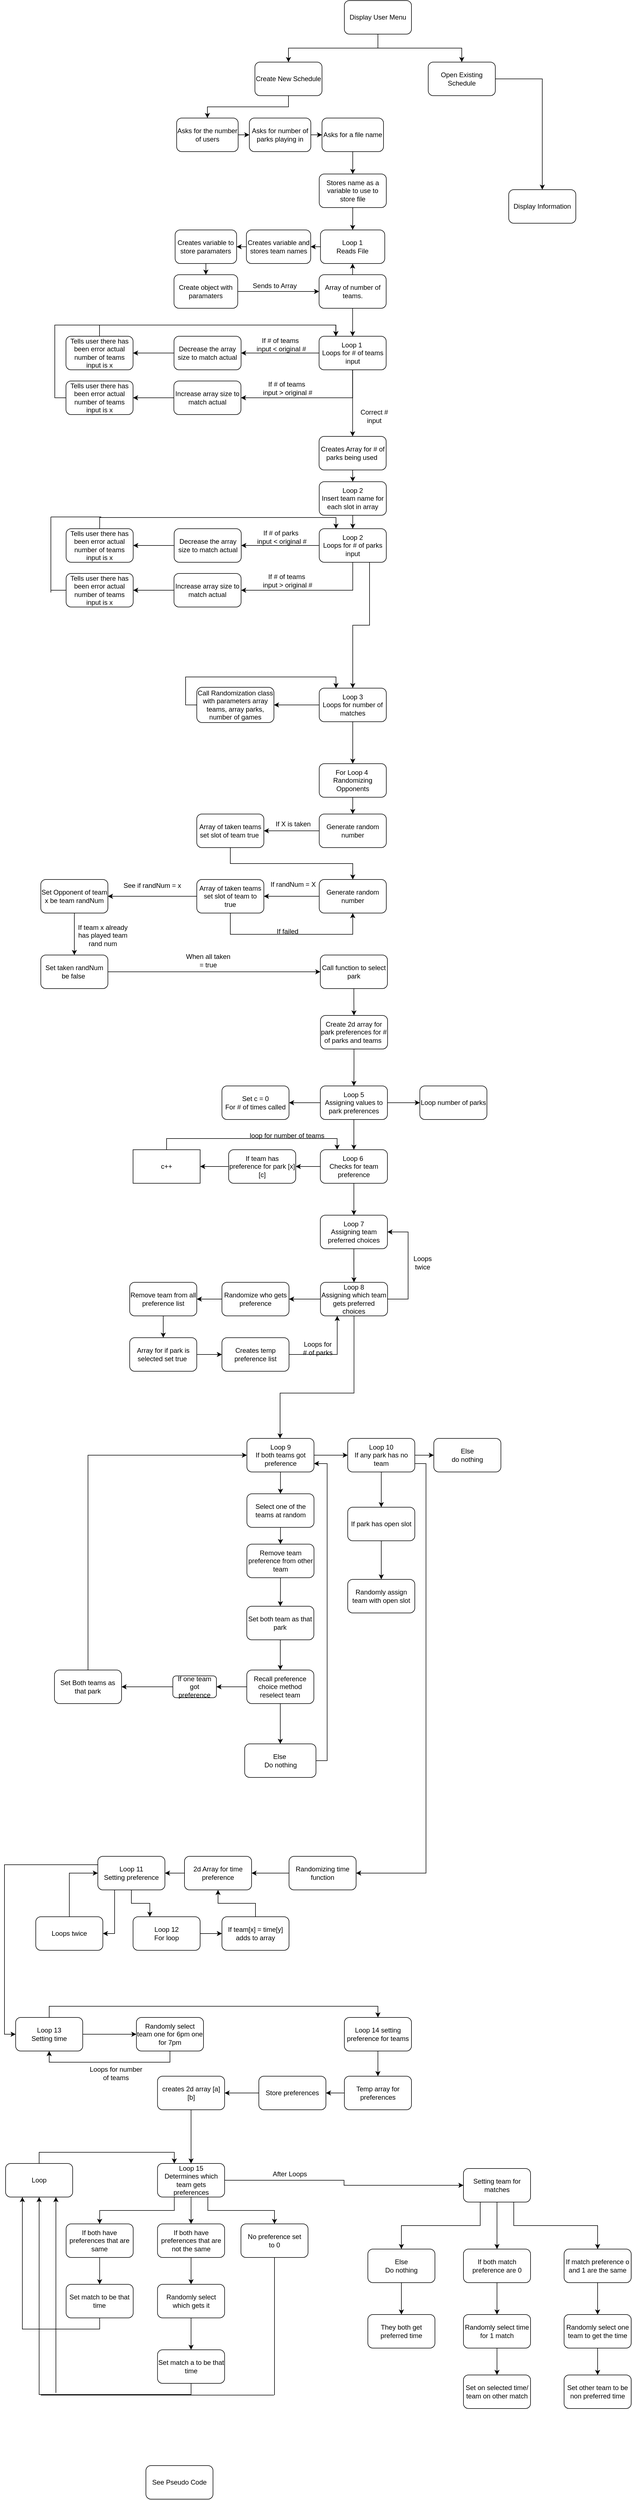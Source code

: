 <mxfile version="12.5.5" type="github">
  <diagram id="tFgHYZZSZRXZMGEs1DrS" name="Page-1">
    <mxGraphModel dx="4958" dy="3858" grid="1" gridSize="9" guides="1" tooltips="1" connect="1" arrows="1" fold="1" page="0" pageScale="1" pageWidth="850" pageHeight="1100" math="0" shadow="0">
      <root>
        <mxCell id="0"/>
        <mxCell id="1" parent="0"/>
        <mxCell id="ln4YnRmYRfvOp8-9dpnj-1" style="edgeStyle=orthogonalEdgeStyle;rounded=0;orthogonalLoop=1;jettySize=auto;html=1;exitX=0.5;exitY=1;exitDx=0;exitDy=0;entryX=0.5;entryY=0;entryDx=0;entryDy=0;" parent="1" source="ln4YnRmYRfvOp8-9dpnj-3" target="ln4YnRmYRfvOp8-9dpnj-5" edge="1">
          <mxGeometry relative="1" as="geometry"/>
        </mxCell>
        <mxCell id="ln4YnRmYRfvOp8-9dpnj-2" style="edgeStyle=orthogonalEdgeStyle;rounded=0;orthogonalLoop=1;jettySize=auto;html=1;exitX=0.5;exitY=1;exitDx=0;exitDy=0;entryX=0.5;entryY=0;entryDx=0;entryDy=0;" parent="1" source="ln4YnRmYRfvOp8-9dpnj-3" target="ln4YnRmYRfvOp8-9dpnj-6" edge="1">
          <mxGeometry relative="1" as="geometry"/>
        </mxCell>
        <mxCell id="ln4YnRmYRfvOp8-9dpnj-3" value="Display User Menu" style="rounded=1;whiteSpace=wrap;html=1;" parent="1" vertex="1">
          <mxGeometry x="345" y="40" width="120" height="60" as="geometry"/>
        </mxCell>
        <mxCell id="ln4YnRmYRfvOp8-9dpnj-4" style="edgeStyle=orthogonalEdgeStyle;rounded=0;orthogonalLoop=1;jettySize=auto;html=1;exitX=0.5;exitY=1;exitDx=0;exitDy=0;entryX=0.5;entryY=0;entryDx=0;entryDy=0;" parent="1" source="ln4YnRmYRfvOp8-9dpnj-5" target="ln4YnRmYRfvOp8-9dpnj-8" edge="1">
          <mxGeometry relative="1" as="geometry"/>
        </mxCell>
        <mxCell id="ln4YnRmYRfvOp8-9dpnj-5" value="Create New Schedule" style="rounded=1;whiteSpace=wrap;html=1;" parent="1" vertex="1">
          <mxGeometry x="185" y="150" width="120" height="60" as="geometry"/>
        </mxCell>
        <mxCell id="_xfbIV2_GkmlUteq1tt2-15" style="edgeStyle=orthogonalEdgeStyle;rounded=0;orthogonalLoop=1;jettySize=auto;html=1;entryX=0.5;entryY=0;entryDx=0;entryDy=0;" edge="1" parent="1" source="ln4YnRmYRfvOp8-9dpnj-6" target="_xfbIV2_GkmlUteq1tt2-14">
          <mxGeometry relative="1" as="geometry"/>
        </mxCell>
        <mxCell id="ln4YnRmYRfvOp8-9dpnj-6" value="Open Existing Schedule" style="rounded=1;whiteSpace=wrap;html=1;" parent="1" vertex="1">
          <mxGeometry x="495" y="150" width="120" height="60" as="geometry"/>
        </mxCell>
        <mxCell id="ln4YnRmYRfvOp8-9dpnj-7" style="edgeStyle=orthogonalEdgeStyle;rounded=0;orthogonalLoop=1;jettySize=auto;html=1;exitX=1;exitY=0.5;exitDx=0;exitDy=0;entryX=0;entryY=0.5;entryDx=0;entryDy=0;" parent="1" source="ln4YnRmYRfvOp8-9dpnj-8" target="ln4YnRmYRfvOp8-9dpnj-10" edge="1">
          <mxGeometry relative="1" as="geometry"/>
        </mxCell>
        <mxCell id="ln4YnRmYRfvOp8-9dpnj-8" value="Asks for the number of users" style="rounded=1;whiteSpace=wrap;html=1;" parent="1" vertex="1">
          <mxGeometry x="45" y="250" width="110" height="60" as="geometry"/>
        </mxCell>
        <mxCell id="ln4YnRmYRfvOp8-9dpnj-9" style="edgeStyle=orthogonalEdgeStyle;rounded=0;orthogonalLoop=1;jettySize=auto;html=1;" parent="1" source="ln4YnRmYRfvOp8-9dpnj-10" target="ln4YnRmYRfvOp8-9dpnj-12" edge="1">
          <mxGeometry relative="1" as="geometry"/>
        </mxCell>
        <mxCell id="ln4YnRmYRfvOp8-9dpnj-10" value="Asks for number of parks playing in" style="rounded=1;whiteSpace=wrap;html=1;" parent="1" vertex="1">
          <mxGeometry x="175" y="250" width="110" height="60" as="geometry"/>
        </mxCell>
        <mxCell id="ln4YnRmYRfvOp8-9dpnj-11" style="edgeStyle=orthogonalEdgeStyle;rounded=0;orthogonalLoop=1;jettySize=auto;html=1;entryX=0.5;entryY=0;entryDx=0;entryDy=0;" parent="1" source="ln4YnRmYRfvOp8-9dpnj-12" target="ln4YnRmYRfvOp8-9dpnj-24" edge="1">
          <mxGeometry relative="1" as="geometry"/>
        </mxCell>
        <mxCell id="ln4YnRmYRfvOp8-9dpnj-12" value="Asks for a file name&lt;br&gt;" style="rounded=1;whiteSpace=wrap;html=1;" parent="1" vertex="1">
          <mxGeometry x="305" y="250" width="110" height="60" as="geometry"/>
        </mxCell>
        <mxCell id="ln4YnRmYRfvOp8-9dpnj-13" style="edgeStyle=orthogonalEdgeStyle;rounded=0;orthogonalLoop=1;jettySize=auto;html=1;entryX=1;entryY=0.5;entryDx=0;entryDy=0;" parent="1" source="ln4YnRmYRfvOp8-9dpnj-14" target="ln4YnRmYRfvOp8-9dpnj-16" edge="1">
          <mxGeometry relative="1" as="geometry"/>
        </mxCell>
        <mxCell id="ln4YnRmYRfvOp8-9dpnj-14" value="Loop 1&lt;br&gt;Reads File" style="rounded=1;whiteSpace=wrap;html=1;" parent="1" vertex="1">
          <mxGeometry x="302.25" y="450" width="115" height="60" as="geometry"/>
        </mxCell>
        <mxCell id="ln4YnRmYRfvOp8-9dpnj-15" style="edgeStyle=orthogonalEdgeStyle;rounded=0;orthogonalLoop=1;jettySize=auto;html=1;" parent="1" source="ln4YnRmYRfvOp8-9dpnj-16" target="ln4YnRmYRfvOp8-9dpnj-18" edge="1">
          <mxGeometry relative="1" as="geometry"/>
        </mxCell>
        <mxCell id="ln4YnRmYRfvOp8-9dpnj-16" value="Creates variable and stores team names" style="rounded=1;whiteSpace=wrap;html=1;" parent="1" vertex="1">
          <mxGeometry x="169.75" y="450" width="115" height="60" as="geometry"/>
        </mxCell>
        <mxCell id="ln4YnRmYRfvOp8-9dpnj-17" style="edgeStyle=orthogonalEdgeStyle;rounded=0;orthogonalLoop=1;jettySize=auto;html=1;entryX=0.5;entryY=0;entryDx=0;entryDy=0;" parent="1" source="ln4YnRmYRfvOp8-9dpnj-18" target="ln4YnRmYRfvOp8-9dpnj-20" edge="1">
          <mxGeometry relative="1" as="geometry"/>
        </mxCell>
        <mxCell id="ln4YnRmYRfvOp8-9dpnj-18" value="Creates variable to store paramaters" style="rounded=1;whiteSpace=wrap;html=1;" parent="1" vertex="1">
          <mxGeometry x="42.25" y="450" width="110" height="60" as="geometry"/>
        </mxCell>
        <mxCell id="ln4YnRmYRfvOp8-9dpnj-19" style="edgeStyle=orthogonalEdgeStyle;rounded=0;orthogonalLoop=1;jettySize=auto;html=1;exitX=1;exitY=0.5;exitDx=0;exitDy=0;entryX=0;entryY=0.5;entryDx=0;entryDy=0;" parent="1" source="ln4YnRmYRfvOp8-9dpnj-20" target="ln4YnRmYRfvOp8-9dpnj-21" edge="1">
          <mxGeometry relative="1" as="geometry"/>
        </mxCell>
        <mxCell id="ln4YnRmYRfvOp8-9dpnj-20" value="Create object with paramaters" style="rounded=1;whiteSpace=wrap;html=1;" parent="1" vertex="1">
          <mxGeometry x="40.25" y="530" width="114" height="60" as="geometry"/>
        </mxCell>
        <mxCell id="ln4YnRmYRfvOp8-9dpnj-26" style="edgeStyle=orthogonalEdgeStyle;rounded=0;orthogonalLoop=1;jettySize=auto;html=1;exitX=0.5;exitY=0;exitDx=0;exitDy=0;entryX=0.5;entryY=1;entryDx=0;entryDy=0;" parent="1" source="ln4YnRmYRfvOp8-9dpnj-21" target="ln4YnRmYRfvOp8-9dpnj-14" edge="1">
          <mxGeometry relative="1" as="geometry"/>
        </mxCell>
        <mxCell id="ln4YnRmYRfvOp8-9dpnj-27" style="edgeStyle=orthogonalEdgeStyle;rounded=0;orthogonalLoop=1;jettySize=auto;html=1;exitX=0.5;exitY=1;exitDx=0;exitDy=0;entryX=0.5;entryY=0;entryDx=0;entryDy=0;" parent="1" source="ln4YnRmYRfvOp8-9dpnj-21" target="ln4YnRmYRfvOp8-9dpnj-23" edge="1">
          <mxGeometry relative="1" as="geometry"/>
        </mxCell>
        <mxCell id="ln4YnRmYRfvOp8-9dpnj-21" value="Array of number of teams." style="rounded=1;whiteSpace=wrap;html=1;" parent="1" vertex="1">
          <mxGeometry x="299.75" y="530" width="120" height="60" as="geometry"/>
        </mxCell>
        <mxCell id="ln4YnRmYRfvOp8-9dpnj-22" value="Sends to Array&lt;br&gt;" style="text;html=1;align=center;verticalAlign=middle;resizable=0;points=[];;autosize=1;" parent="1" vertex="1">
          <mxGeometry x="175.25" y="540" width="90" height="20" as="geometry"/>
        </mxCell>
        <mxCell id="ln4YnRmYRfvOp8-9dpnj-29" style="edgeStyle=orthogonalEdgeStyle;rounded=0;orthogonalLoop=1;jettySize=auto;html=1;exitX=0;exitY=0.5;exitDx=0;exitDy=0;" parent="1" source="ln4YnRmYRfvOp8-9dpnj-23" target="ln4YnRmYRfvOp8-9dpnj-28" edge="1">
          <mxGeometry relative="1" as="geometry"/>
        </mxCell>
        <mxCell id="ln4YnRmYRfvOp8-9dpnj-41" style="edgeStyle=orthogonalEdgeStyle;rounded=0;orthogonalLoop=1;jettySize=auto;html=1;exitX=0.5;exitY=1;exitDx=0;exitDy=0;entryX=1;entryY=0.5;entryDx=0;entryDy=0;" parent="1" source="ln4YnRmYRfvOp8-9dpnj-23" target="ln4YnRmYRfvOp8-9dpnj-40" edge="1">
          <mxGeometry relative="1" as="geometry"/>
        </mxCell>
        <mxCell id="ln4YnRmYRfvOp8-9dpnj-74" style="edgeStyle=orthogonalEdgeStyle;rounded=0;orthogonalLoop=1;jettySize=auto;html=1;exitX=0.5;exitY=1;exitDx=0;exitDy=0;entryX=0.5;entryY=0;entryDx=0;entryDy=0;" parent="1" source="ln4YnRmYRfvOp8-9dpnj-23" target="ln4YnRmYRfvOp8-9dpnj-73" edge="1">
          <mxGeometry relative="1" as="geometry"/>
        </mxCell>
        <mxCell id="ln4YnRmYRfvOp8-9dpnj-23" value="Loop 1&amp;nbsp;&lt;br&gt;Loops for # of teams input" style="rounded=1;whiteSpace=wrap;html=1;" parent="1" vertex="1">
          <mxGeometry x="299.75" y="640" width="120" height="60" as="geometry"/>
        </mxCell>
        <mxCell id="ln4YnRmYRfvOp8-9dpnj-25" style="edgeStyle=orthogonalEdgeStyle;rounded=0;orthogonalLoop=1;jettySize=auto;html=1;exitX=0.5;exitY=1;exitDx=0;exitDy=0;entryX=0.5;entryY=0;entryDx=0;entryDy=0;" parent="1" source="ln4YnRmYRfvOp8-9dpnj-24" target="ln4YnRmYRfvOp8-9dpnj-14" edge="1">
          <mxGeometry relative="1" as="geometry"/>
        </mxCell>
        <mxCell id="ln4YnRmYRfvOp8-9dpnj-24" value="Stores name as a variable to use to store file" style="rounded=1;whiteSpace=wrap;html=1;" parent="1" vertex="1">
          <mxGeometry x="300" y="350" width="120" height="60" as="geometry"/>
        </mxCell>
        <mxCell id="ln4YnRmYRfvOp8-9dpnj-48" style="edgeStyle=orthogonalEdgeStyle;rounded=0;orthogonalLoop=1;jettySize=auto;html=1;exitX=0;exitY=0.5;exitDx=0;exitDy=0;entryX=1;entryY=0.5;entryDx=0;entryDy=0;" parent="1" source="ln4YnRmYRfvOp8-9dpnj-28" target="ln4YnRmYRfvOp8-9dpnj-43" edge="1">
          <mxGeometry relative="1" as="geometry"/>
        </mxCell>
        <mxCell id="ln4YnRmYRfvOp8-9dpnj-28" value="Decrease the array size to match actual" style="rounded=1;whiteSpace=wrap;html=1;" parent="1" vertex="1">
          <mxGeometry x="40.25" y="640" width="120" height="60" as="geometry"/>
        </mxCell>
        <mxCell id="ln4YnRmYRfvOp8-9dpnj-30" value="If # of teams&lt;br&gt;&amp;nbsp;input &amp;lt; original #" style="text;html=1;align=center;verticalAlign=middle;resizable=0;points=[];autosize=1;" parent="1" vertex="1">
          <mxGeometry x="175.25" y="640" width="110" height="30" as="geometry"/>
        </mxCell>
        <mxCell id="ln4YnRmYRfvOp8-9dpnj-47" style="edgeStyle=orthogonalEdgeStyle;rounded=0;orthogonalLoop=1;jettySize=auto;html=1;exitX=0;exitY=0.5;exitDx=0;exitDy=0;entryX=1;entryY=0.5;entryDx=0;entryDy=0;" parent="1" source="ln4YnRmYRfvOp8-9dpnj-40" target="ln4YnRmYRfvOp8-9dpnj-46" edge="1">
          <mxGeometry relative="1" as="geometry"/>
        </mxCell>
        <mxCell id="ln4YnRmYRfvOp8-9dpnj-40" value="Increase array size to match actual" style="rounded=1;whiteSpace=wrap;html=1;" parent="1" vertex="1">
          <mxGeometry x="40" y="720" width="120" height="60" as="geometry"/>
        </mxCell>
        <mxCell id="ln4YnRmYRfvOp8-9dpnj-42" value="If # of teams&amp;nbsp;&lt;br&gt;input &amp;gt; original #" style="text;html=1;align=center;verticalAlign=middle;resizable=0;points=[];autosize=1;" parent="1" vertex="1">
          <mxGeometry x="193" y="718" width="100" height="30" as="geometry"/>
        </mxCell>
        <mxCell id="ln4YnRmYRfvOp8-9dpnj-55" style="edgeStyle=orthogonalEdgeStyle;rounded=0;orthogonalLoop=1;jettySize=auto;html=1;exitX=0.5;exitY=0;exitDx=0;exitDy=0;entryX=0.25;entryY=0;entryDx=0;entryDy=0;" parent="1" source="ln4YnRmYRfvOp8-9dpnj-43" target="ln4YnRmYRfvOp8-9dpnj-23" edge="1">
          <mxGeometry relative="1" as="geometry"/>
        </mxCell>
        <mxCell id="ln4YnRmYRfvOp8-9dpnj-43" value="Tells user there has been error actual number of teams input is x" style="rounded=1;whiteSpace=wrap;html=1;" parent="1" vertex="1">
          <mxGeometry x="-153" y="640" width="120" height="60" as="geometry"/>
        </mxCell>
        <mxCell id="ln4YnRmYRfvOp8-9dpnj-54" style="edgeStyle=orthogonalEdgeStyle;rounded=0;orthogonalLoop=1;jettySize=auto;html=1;exitX=0;exitY=0.5;exitDx=0;exitDy=0;entryX=0.25;entryY=0;entryDx=0;entryDy=0;" parent="1" source="ln4YnRmYRfvOp8-9dpnj-46" target="ln4YnRmYRfvOp8-9dpnj-23" edge="1">
          <mxGeometry relative="1" as="geometry"/>
        </mxCell>
        <mxCell id="ln4YnRmYRfvOp8-9dpnj-46" value="Tells user there has been error actual number of teams input is x" style="rounded=1;whiteSpace=wrap;html=1;" parent="1" vertex="1">
          <mxGeometry x="-153" y="720" width="120" height="60" as="geometry"/>
        </mxCell>
        <mxCell id="ln4YnRmYRfvOp8-9dpnj-60" value="Correct #&lt;br&gt;input" style="text;html=1;align=center;verticalAlign=middle;resizable=0;points=[];autosize=1;" parent="1" vertex="1">
          <mxGeometry x="366" y="765" width="63" height="36" as="geometry"/>
        </mxCell>
        <mxCell id="ln4YnRmYRfvOp8-9dpnj-61" style="edgeStyle=orthogonalEdgeStyle;rounded=0;orthogonalLoop=1;jettySize=auto;html=1;exitX=0;exitY=0.5;exitDx=0;exitDy=0;" parent="1" source="ln4YnRmYRfvOp8-9dpnj-63" target="ln4YnRmYRfvOp8-9dpnj-65" edge="1">
          <mxGeometry relative="1" as="geometry"/>
        </mxCell>
        <mxCell id="ln4YnRmYRfvOp8-9dpnj-62" style="edgeStyle=orthogonalEdgeStyle;rounded=0;orthogonalLoop=1;jettySize=auto;html=1;exitX=0.5;exitY=1;exitDx=0;exitDy=0;entryX=1;entryY=0.5;entryDx=0;entryDy=0;" parent="1" source="ln4YnRmYRfvOp8-9dpnj-63" target="ln4YnRmYRfvOp8-9dpnj-68" edge="1">
          <mxGeometry relative="1" as="geometry"/>
        </mxCell>
        <mxCell id="fP2JDEJb-xHG-UvWObpS-92" style="edgeStyle=orthogonalEdgeStyle;rounded=0;orthogonalLoop=1;jettySize=auto;html=1;exitX=0.75;exitY=1;exitDx=0;exitDy=0;entryX=0.5;entryY=0;entryDx=0;entryDy=0;" parent="1" source="ln4YnRmYRfvOp8-9dpnj-63" target="ln4YnRmYRfvOp8-9dpnj-80" edge="1">
          <mxGeometry relative="1" as="geometry"/>
        </mxCell>
        <mxCell id="ln4YnRmYRfvOp8-9dpnj-63" value="Loop 2&lt;br&gt;Loops for # of parks input" style="rounded=1;whiteSpace=wrap;html=1;" parent="1" vertex="1">
          <mxGeometry x="300" y="984" width="120" height="60" as="geometry"/>
        </mxCell>
        <mxCell id="ln4YnRmYRfvOp8-9dpnj-64" style="edgeStyle=orthogonalEdgeStyle;rounded=0;orthogonalLoop=1;jettySize=auto;html=1;exitX=0;exitY=0.5;exitDx=0;exitDy=0;entryX=1;entryY=0.5;entryDx=0;entryDy=0;" parent="1" source="ln4YnRmYRfvOp8-9dpnj-65" target="ln4YnRmYRfvOp8-9dpnj-70" edge="1">
          <mxGeometry relative="1" as="geometry"/>
        </mxCell>
        <mxCell id="ln4YnRmYRfvOp8-9dpnj-65" value="Decrease the array size to match actual" style="rounded=1;whiteSpace=wrap;html=1;" parent="1" vertex="1">
          <mxGeometry x="40.5" y="984" width="120" height="60" as="geometry"/>
        </mxCell>
        <mxCell id="ln4YnRmYRfvOp8-9dpnj-66" value="If # of parks&lt;br&gt;&amp;nbsp;input &amp;lt; original #" style="text;html=1;align=center;verticalAlign=middle;resizable=0;points=[];autosize=1;" parent="1" vertex="1">
          <mxGeometry x="176.5" y="981" width="108" height="36" as="geometry"/>
        </mxCell>
        <mxCell id="ln4YnRmYRfvOp8-9dpnj-67" style="edgeStyle=orthogonalEdgeStyle;rounded=0;orthogonalLoop=1;jettySize=auto;html=1;exitX=0;exitY=0.5;exitDx=0;exitDy=0;entryX=1;entryY=0.5;entryDx=0;entryDy=0;" parent="1" source="ln4YnRmYRfvOp8-9dpnj-68" target="ln4YnRmYRfvOp8-9dpnj-71" edge="1">
          <mxGeometry relative="1" as="geometry"/>
        </mxCell>
        <mxCell id="ln4YnRmYRfvOp8-9dpnj-68" value="Increase array size to match actual" style="rounded=1;whiteSpace=wrap;html=1;" parent="1" vertex="1">
          <mxGeometry x="40.25" y="1064" width="120" height="60" as="geometry"/>
        </mxCell>
        <mxCell id="ln4YnRmYRfvOp8-9dpnj-69" value="If # of teams&amp;nbsp;&lt;br&gt;input &amp;gt; original #" style="text;html=1;align=center;verticalAlign=middle;resizable=0;points=[];autosize=1;" parent="1" vertex="1">
          <mxGeometry x="193.25" y="1062" width="100" height="30" as="geometry"/>
        </mxCell>
        <mxCell id="_xfbIV2_GkmlUteq1tt2-9" style="edgeStyle=orthogonalEdgeStyle;rounded=0;orthogonalLoop=1;jettySize=auto;html=1;exitX=0.5;exitY=0;exitDx=0;exitDy=0;entryX=0.25;entryY=0;entryDx=0;entryDy=0;" edge="1" parent="1" source="ln4YnRmYRfvOp8-9dpnj-70" target="ln4YnRmYRfvOp8-9dpnj-63">
          <mxGeometry relative="1" as="geometry"/>
        </mxCell>
        <mxCell id="ln4YnRmYRfvOp8-9dpnj-70" value="Tells user there has been error actual number of teams input is x" style="rounded=1;whiteSpace=wrap;html=1;" parent="1" vertex="1">
          <mxGeometry x="-152.75" y="984" width="120" height="60" as="geometry"/>
        </mxCell>
        <mxCell id="ln4YnRmYRfvOp8-9dpnj-71" value="Tells user there has been error actual number of teams input is x" style="rounded=1;whiteSpace=wrap;html=1;" parent="1" vertex="1">
          <mxGeometry x="-152.75" y="1064" width="120" height="60" as="geometry"/>
        </mxCell>
        <mxCell id="ln4YnRmYRfvOp8-9dpnj-76" style="edgeStyle=orthogonalEdgeStyle;rounded=0;orthogonalLoop=1;jettySize=auto;html=1;exitX=0.5;exitY=1;exitDx=0;exitDy=0;entryX=0.5;entryY=0;entryDx=0;entryDy=0;" parent="1" source="ln4YnRmYRfvOp8-9dpnj-73" target="ln4YnRmYRfvOp8-9dpnj-75" edge="1">
          <mxGeometry relative="1" as="geometry"/>
        </mxCell>
        <mxCell id="ln4YnRmYRfvOp8-9dpnj-73" value="Creates Array for # of parks being used&amp;nbsp;" style="rounded=1;whiteSpace=wrap;html=1;" parent="1" vertex="1">
          <mxGeometry x="299.75" y="819" width="120" height="60" as="geometry"/>
        </mxCell>
        <mxCell id="ln4YnRmYRfvOp8-9dpnj-77" style="edgeStyle=orthogonalEdgeStyle;rounded=0;orthogonalLoop=1;jettySize=auto;html=1;exitX=0.5;exitY=1;exitDx=0;exitDy=0;entryX=0.5;entryY=0;entryDx=0;entryDy=0;" parent="1" source="ln4YnRmYRfvOp8-9dpnj-75" target="ln4YnRmYRfvOp8-9dpnj-63" edge="1">
          <mxGeometry relative="1" as="geometry"/>
        </mxCell>
        <mxCell id="ln4YnRmYRfvOp8-9dpnj-75" value="Loop 2&lt;br&gt;Insert team name for each slot in array" style="rounded=1;whiteSpace=wrap;html=1;" parent="1" vertex="1">
          <mxGeometry x="300" y="900" width="120" height="60" as="geometry"/>
        </mxCell>
        <mxCell id="ln4YnRmYRfvOp8-9dpnj-82" style="edgeStyle=orthogonalEdgeStyle;rounded=0;orthogonalLoop=1;jettySize=auto;html=1;" parent="1" source="ln4YnRmYRfvOp8-9dpnj-80" target="ln4YnRmYRfvOp8-9dpnj-81" edge="1">
          <mxGeometry relative="1" as="geometry"/>
        </mxCell>
        <mxCell id="fP2JDEJb-xHG-UvWObpS-3" style="edgeStyle=orthogonalEdgeStyle;rounded=0;orthogonalLoop=1;jettySize=auto;html=1;exitX=0.5;exitY=1;exitDx=0;exitDy=0;" parent="1" source="ln4YnRmYRfvOp8-9dpnj-80" target="ln4YnRmYRfvOp8-9dpnj-84" edge="1">
          <mxGeometry relative="1" as="geometry"/>
        </mxCell>
        <mxCell id="ln4YnRmYRfvOp8-9dpnj-80" value="Loop 3&lt;br&gt;Loops for number of matches" style="rounded=1;whiteSpace=wrap;html=1;" parent="1" vertex="1">
          <mxGeometry x="300" y="1269" width="120" height="60" as="geometry"/>
        </mxCell>
        <mxCell id="fP2JDEJb-xHG-UvWObpS-2" style="edgeStyle=orthogonalEdgeStyle;rounded=0;orthogonalLoop=1;jettySize=auto;html=1;exitX=0;exitY=0.5;exitDx=0;exitDy=0;entryX=0.25;entryY=0;entryDx=0;entryDy=0;" parent="1" source="ln4YnRmYRfvOp8-9dpnj-81" target="ln4YnRmYRfvOp8-9dpnj-80" edge="1">
          <mxGeometry relative="1" as="geometry"/>
        </mxCell>
        <mxCell id="ln4YnRmYRfvOp8-9dpnj-81" value="Call Randomization class with parameters array teams, array parks, number of games" style="rounded=1;whiteSpace=wrap;html=1;" parent="1" vertex="1">
          <mxGeometry x="81" y="1267.5" width="138" height="63" as="geometry"/>
        </mxCell>
        <mxCell id="fP2JDEJb-xHG-UvWObpS-5" style="edgeStyle=orthogonalEdgeStyle;rounded=0;orthogonalLoop=1;jettySize=auto;html=1;exitX=0.5;exitY=1;exitDx=0;exitDy=0;entryX=0.5;entryY=0;entryDx=0;entryDy=0;" parent="1" source="ln4YnRmYRfvOp8-9dpnj-84" target="fP2JDEJb-xHG-UvWObpS-4" edge="1">
          <mxGeometry relative="1" as="geometry"/>
        </mxCell>
        <mxCell id="ln4YnRmYRfvOp8-9dpnj-84" value="For Loop 4&amp;nbsp;&lt;br&gt;Randomizing Opponents" style="rounded=1;whiteSpace=wrap;html=1;" parent="1" vertex="1">
          <mxGeometry x="300" y="1404" width="120" height="60" as="geometry"/>
        </mxCell>
        <mxCell id="fP2JDEJb-xHG-UvWObpS-18" style="edgeStyle=orthogonalEdgeStyle;rounded=0;orthogonalLoop=1;jettySize=auto;html=1;exitX=0.5;exitY=1;exitDx=0;exitDy=0;entryX=0.5;entryY=0;entryDx=0;entryDy=0;" parent="1" source="ln4YnRmYRfvOp8-9dpnj-85" target="fP2JDEJb-xHG-UvWObpS-17" edge="1">
          <mxGeometry relative="1" as="geometry"/>
        </mxCell>
        <mxCell id="ln4YnRmYRfvOp8-9dpnj-85" value="Array of taken teams set slot of team true&amp;nbsp;" style="rounded=1;whiteSpace=wrap;html=1;" parent="1" vertex="1">
          <mxGeometry x="81" y="1494" width="120" height="60" as="geometry"/>
        </mxCell>
        <mxCell id="ln4YnRmYRfvOp8-9dpnj-87" value="If X is taken" style="text;html=1;align=center;verticalAlign=middle;resizable=0;points=[];autosize=1;" parent="1" vertex="1">
          <mxGeometry x="212" y="1503" width="81" height="18" as="geometry"/>
        </mxCell>
        <mxCell id="fP2JDEJb-xHG-UvWObpS-6" style="edgeStyle=orthogonalEdgeStyle;rounded=0;orthogonalLoop=1;jettySize=auto;html=1;exitX=0;exitY=0.5;exitDx=0;exitDy=0;entryX=1;entryY=0.5;entryDx=0;entryDy=0;" parent="1" source="fP2JDEJb-xHG-UvWObpS-4" target="ln4YnRmYRfvOp8-9dpnj-85" edge="1">
          <mxGeometry relative="1" as="geometry"/>
        </mxCell>
        <mxCell id="fP2JDEJb-xHG-UvWObpS-4" value="Generate random number" style="rounded=1;whiteSpace=wrap;html=1;" parent="1" vertex="1">
          <mxGeometry x="300" y="1494" width="120" height="60" as="geometry"/>
        </mxCell>
        <mxCell id="fP2JDEJb-xHG-UvWObpS-12" style="edgeStyle=orthogonalEdgeStyle;rounded=0;orthogonalLoop=1;jettySize=auto;html=1;exitX=0;exitY=0.5;exitDx=0;exitDy=0;" parent="1" source="fP2JDEJb-xHG-UvWObpS-9" target="fP2JDEJb-xHG-UvWObpS-15" edge="1">
          <mxGeometry relative="1" as="geometry">
            <mxPoint y="1641" as="targetPoint"/>
          </mxGeometry>
        </mxCell>
        <mxCell id="fP2JDEJb-xHG-UvWObpS-22" style="edgeStyle=orthogonalEdgeStyle;rounded=0;orthogonalLoop=1;jettySize=auto;html=1;exitX=0.5;exitY=1;exitDx=0;exitDy=0;entryX=0.5;entryY=1;entryDx=0;entryDy=0;" parent="1" source="fP2JDEJb-xHG-UvWObpS-9" target="fP2JDEJb-xHG-UvWObpS-17" edge="1">
          <mxGeometry relative="1" as="geometry">
            <Array as="points">
              <mxPoint x="141" y="1709"/>
              <mxPoint x="360" y="1709"/>
            </Array>
          </mxGeometry>
        </mxCell>
        <mxCell id="fP2JDEJb-xHG-UvWObpS-9" value="Array of taken teams set slot of team to true" style="rounded=1;whiteSpace=wrap;html=1;" parent="1" vertex="1">
          <mxGeometry x="81" y="1611" width="120" height="60" as="geometry"/>
        </mxCell>
        <mxCell id="fP2JDEJb-xHG-UvWObpS-11" value="If randNum = X" style="text;html=1;align=center;verticalAlign=middle;resizable=0;points=[];autosize=1;" parent="1" vertex="1">
          <mxGeometry x="203" y="1611" width="99" height="18" as="geometry"/>
        </mxCell>
        <mxCell id="fP2JDEJb-xHG-UvWObpS-25" style="edgeStyle=orthogonalEdgeStyle;rounded=0;orthogonalLoop=1;jettySize=auto;html=1;exitX=0.5;exitY=1;exitDx=0;exitDy=0;" parent="1" source="fP2JDEJb-xHG-UvWObpS-15" target="fP2JDEJb-xHG-UvWObpS-26" edge="1">
          <mxGeometry relative="1" as="geometry">
            <mxPoint x="-137.765" y="1755" as="targetPoint"/>
          </mxGeometry>
        </mxCell>
        <mxCell id="fP2JDEJb-xHG-UvWObpS-15" value="Set Opponent of team x be team randNum" style="rounded=1;whiteSpace=wrap;html=1;" parent="1" vertex="1">
          <mxGeometry x="-198" y="1611" width="120" height="60" as="geometry"/>
        </mxCell>
        <mxCell id="fP2JDEJb-xHG-UvWObpS-19" style="edgeStyle=orthogonalEdgeStyle;rounded=0;orthogonalLoop=1;jettySize=auto;html=1;exitX=0;exitY=0.5;exitDx=0;exitDy=0;entryX=1;entryY=0.5;entryDx=0;entryDy=0;" parent="1" source="fP2JDEJb-xHG-UvWObpS-17" target="fP2JDEJb-xHG-UvWObpS-9" edge="1">
          <mxGeometry relative="1" as="geometry"/>
        </mxCell>
        <mxCell id="fP2JDEJb-xHG-UvWObpS-17" value="Generate random number" style="rounded=1;whiteSpace=wrap;html=1;" parent="1" vertex="1">
          <mxGeometry x="300" y="1611" width="120" height="60" as="geometry"/>
        </mxCell>
        <mxCell id="fP2JDEJb-xHG-UvWObpS-23" value="If failed" style="text;html=1;align=center;verticalAlign=middle;resizable=0;points=[];autosize=1;" parent="1" vertex="1">
          <mxGeometry x="216" y="1695" width="54" height="18" as="geometry"/>
        </mxCell>
        <mxCell id="fP2JDEJb-xHG-UvWObpS-24" value="See if randNum = x" style="text;html=1;align=center;verticalAlign=middle;resizable=0;points=[];autosize=1;" parent="1" vertex="1">
          <mxGeometry x="-58" y="1613" width="117" height="18" as="geometry"/>
        </mxCell>
        <mxCell id="fP2JDEJb-xHG-UvWObpS-28" style="edgeStyle=orthogonalEdgeStyle;rounded=0;orthogonalLoop=1;jettySize=auto;html=1;exitX=1;exitY=0.5;exitDx=0;exitDy=0;" parent="1" source="fP2JDEJb-xHG-UvWObpS-26" target="fP2JDEJb-xHG-UvWObpS-29" edge="1">
          <mxGeometry relative="1" as="geometry">
            <mxPoint x="278.176" y="1776.529" as="targetPoint"/>
          </mxGeometry>
        </mxCell>
        <mxCell id="fP2JDEJb-xHG-UvWObpS-26" value="Set taken randNum be false&amp;nbsp;" style="rounded=1;whiteSpace=wrap;html=1;" parent="1" vertex="1">
          <mxGeometry x="-198.005" y="1746" width="120" height="60" as="geometry"/>
        </mxCell>
        <mxCell id="fP2JDEJb-xHG-UvWObpS-27" value="If team x already has played team rand num" style="text;html=1;strokeColor=none;fillColor=none;align=center;verticalAlign=middle;whiteSpace=wrap;rounded=0;" parent="1" vertex="1">
          <mxGeometry x="-141" y="1701" width="108" height="20" as="geometry"/>
        </mxCell>
        <mxCell id="fP2JDEJb-xHG-UvWObpS-31" style="edgeStyle=orthogonalEdgeStyle;rounded=0;orthogonalLoop=1;jettySize=auto;html=1;exitX=0.5;exitY=1;exitDx=0;exitDy=0;" parent="1" source="fP2JDEJb-xHG-UvWObpS-29" target="fP2JDEJb-xHG-UvWObpS-32" edge="1">
          <mxGeometry relative="1" as="geometry">
            <mxPoint x="362.235" y="1844.765" as="targetPoint"/>
          </mxGeometry>
        </mxCell>
        <mxCell id="fP2JDEJb-xHG-UvWObpS-29" value="Call function to select park" style="rounded=1;whiteSpace=wrap;html=1;" parent="1" vertex="1">
          <mxGeometry x="301.996" y="1745.999" width="120" height="60" as="geometry"/>
        </mxCell>
        <mxCell id="fP2JDEJb-xHG-UvWObpS-30" value="When all taken = true" style="text;html=1;strokeColor=none;fillColor=none;align=center;verticalAlign=middle;whiteSpace=wrap;rounded=0;" parent="1" vertex="1">
          <mxGeometry x="59" y="1746" width="85" height="20" as="geometry"/>
        </mxCell>
        <mxCell id="fP2JDEJb-xHG-UvWObpS-36" style="edgeStyle=orthogonalEdgeStyle;rounded=0;orthogonalLoop=1;jettySize=auto;html=1;entryX=0.5;entryY=0;entryDx=0;entryDy=0;" parent="1" source="fP2JDEJb-xHG-UvWObpS-32" target="fP2JDEJb-xHG-UvWObpS-35" edge="1">
          <mxGeometry relative="1" as="geometry"/>
        </mxCell>
        <mxCell id="fP2JDEJb-xHG-UvWObpS-32" value="Create 2d array for park preferences for # of parks and teams&amp;nbsp;" style="rounded=1;whiteSpace=wrap;html=1;" parent="1" vertex="1">
          <mxGeometry x="302.245" y="1854.005" width="120" height="60" as="geometry"/>
        </mxCell>
        <mxCell id="fP2JDEJb-xHG-UvWObpS-34" value="Set c = 0&lt;br&gt;For # of times called" style="rounded=1;whiteSpace=wrap;html=1;" parent="1" vertex="1">
          <mxGeometry x="125.995" y="1980.0" width="120" height="60" as="geometry"/>
        </mxCell>
        <mxCell id="fP2JDEJb-xHG-UvWObpS-37" style="edgeStyle=orthogonalEdgeStyle;rounded=0;orthogonalLoop=1;jettySize=auto;html=1;exitX=0;exitY=0.5;exitDx=0;exitDy=0;entryX=1;entryY=0.5;entryDx=0;entryDy=0;" parent="1" source="fP2JDEJb-xHG-UvWObpS-35" target="fP2JDEJb-xHG-UvWObpS-34" edge="1">
          <mxGeometry relative="1" as="geometry"/>
        </mxCell>
        <mxCell id="fP2JDEJb-xHG-UvWObpS-38" style="edgeStyle=orthogonalEdgeStyle;rounded=0;orthogonalLoop=1;jettySize=auto;html=1;" parent="1" source="fP2JDEJb-xHG-UvWObpS-35" target="fP2JDEJb-xHG-UvWObpS-39" edge="1">
          <mxGeometry relative="1" as="geometry">
            <mxPoint x="362" y="2124" as="targetPoint"/>
          </mxGeometry>
        </mxCell>
        <mxCell id="fP2JDEJb-xHG-UvWObpS-50" style="edgeStyle=orthogonalEdgeStyle;rounded=0;orthogonalLoop=1;jettySize=auto;html=1;" parent="1" source="fP2JDEJb-xHG-UvWObpS-35" target="fP2JDEJb-xHG-UvWObpS-51" edge="1">
          <mxGeometry relative="1" as="geometry">
            <mxPoint x="540" y="2010" as="targetPoint"/>
          </mxGeometry>
        </mxCell>
        <mxCell id="fP2JDEJb-xHG-UvWObpS-35" value="Loop 5&lt;br&gt;Assigning values to park preferences" style="rounded=1;whiteSpace=wrap;html=1;" parent="1" vertex="1">
          <mxGeometry x="302" y="1980" width="120" height="60" as="geometry"/>
        </mxCell>
        <mxCell id="fP2JDEJb-xHG-UvWObpS-40" style="edgeStyle=orthogonalEdgeStyle;rounded=0;orthogonalLoop=1;jettySize=auto;html=1;" parent="1" source="fP2JDEJb-xHG-UvWObpS-39" target="fP2JDEJb-xHG-UvWObpS-41" edge="1">
          <mxGeometry relative="1" as="geometry">
            <mxPoint x="198.0" y="2124" as="targetPoint"/>
          </mxGeometry>
        </mxCell>
        <mxCell id="fP2JDEJb-xHG-UvWObpS-52" style="edgeStyle=orthogonalEdgeStyle;rounded=0;orthogonalLoop=1;jettySize=auto;html=1;" parent="1" source="fP2JDEJb-xHG-UvWObpS-39" target="fP2JDEJb-xHG-UvWObpS-54" edge="1">
          <mxGeometry relative="1" as="geometry">
            <mxPoint x="362" y="2241.0" as="targetPoint"/>
          </mxGeometry>
        </mxCell>
        <mxCell id="fP2JDEJb-xHG-UvWObpS-39" value="Loop 6&amp;nbsp;&lt;br&gt;Checks for team preference" style="rounded=1;whiteSpace=wrap;html=1;" parent="1" vertex="1">
          <mxGeometry x="302" y="2094" width="120" height="60" as="geometry"/>
        </mxCell>
        <mxCell id="fP2JDEJb-xHG-UvWObpS-42" style="edgeStyle=orthogonalEdgeStyle;rounded=0;orthogonalLoop=1;jettySize=auto;html=1;exitX=0;exitY=0.5;exitDx=0;exitDy=0;" parent="1" source="fP2JDEJb-xHG-UvWObpS-41" target="fP2JDEJb-xHG-UvWObpS-43" edge="1">
          <mxGeometry relative="1" as="geometry">
            <mxPoint x="72" y="2124" as="targetPoint"/>
          </mxGeometry>
        </mxCell>
        <mxCell id="fP2JDEJb-xHG-UvWObpS-41" value="If team has preference for park [x] [c]" style="rounded=1;whiteSpace=wrap;html=1;" parent="1" vertex="1">
          <mxGeometry x="138.0" y="2094" width="120" height="60" as="geometry"/>
        </mxCell>
        <mxCell id="fP2JDEJb-xHG-UvWObpS-47" style="edgeStyle=orthogonalEdgeStyle;rounded=0;orthogonalLoop=1;jettySize=auto;html=1;exitX=0.5;exitY=0;exitDx=0;exitDy=0;entryX=0.25;entryY=0;entryDx=0;entryDy=0;" parent="1" source="fP2JDEJb-xHG-UvWObpS-43" target="fP2JDEJb-xHG-UvWObpS-39" edge="1">
          <mxGeometry relative="1" as="geometry"/>
        </mxCell>
        <mxCell id="fP2JDEJb-xHG-UvWObpS-43" value="c++" style="rounded=0;whiteSpace=wrap;html=1;" parent="1" vertex="1">
          <mxGeometry x="-33" y="2094" width="120" height="60" as="geometry"/>
        </mxCell>
        <mxCell id="fP2JDEJb-xHG-UvWObpS-48" value="loop for number of teams" style="text;html=1;align=center;verticalAlign=middle;resizable=0;points=[];autosize=1;" parent="1" vertex="1">
          <mxGeometry x="170" y="2060" width="144" height="18" as="geometry"/>
        </mxCell>
        <mxCell id="fP2JDEJb-xHG-UvWObpS-51" value="Loop number of parks" style="rounded=1;whiteSpace=wrap;html=1;" parent="1" vertex="1">
          <mxGeometry x="480" y="1980" width="120" height="60" as="geometry"/>
        </mxCell>
        <mxCell id="fP2JDEJb-xHG-UvWObpS-55" style="edgeStyle=orthogonalEdgeStyle;rounded=0;orthogonalLoop=1;jettySize=auto;html=1;exitX=0.5;exitY=1;exitDx=0;exitDy=0;" parent="1" source="fP2JDEJb-xHG-UvWObpS-54" target="fP2JDEJb-xHG-UvWObpS-56" edge="1">
          <mxGeometry relative="1" as="geometry">
            <mxPoint x="362.235" y="2322" as="targetPoint"/>
          </mxGeometry>
        </mxCell>
        <mxCell id="fP2JDEJb-xHG-UvWObpS-54" value="Loop 7&lt;br&gt;Assigning team preferred choices" style="rounded=1;whiteSpace=wrap;html=1;" parent="1" vertex="1">
          <mxGeometry x="302" y="2211.0" width="120" height="60" as="geometry"/>
        </mxCell>
        <mxCell id="fP2JDEJb-xHG-UvWObpS-61" style="edgeStyle=orthogonalEdgeStyle;rounded=0;orthogonalLoop=1;jettySize=auto;html=1;exitX=0;exitY=0.5;exitDx=0;exitDy=0;entryX=1;entryY=0.5;entryDx=0;entryDy=0;" parent="1" source="fP2JDEJb-xHG-UvWObpS-56" target="fP2JDEJb-xHG-UvWObpS-57" edge="1">
          <mxGeometry relative="1" as="geometry"/>
        </mxCell>
        <mxCell id="fP2JDEJb-xHG-UvWObpS-74" style="edgeStyle=orthogonalEdgeStyle;rounded=0;orthogonalLoop=1;jettySize=auto;html=1;exitX=1;exitY=0.5;exitDx=0;exitDy=0;entryX=1;entryY=0.5;entryDx=0;entryDy=0;" parent="1" source="fP2JDEJb-xHG-UvWObpS-56" target="fP2JDEJb-xHG-UvWObpS-54" edge="1">
          <mxGeometry relative="1" as="geometry">
            <Array as="points">
              <mxPoint x="459" y="2361"/>
              <mxPoint x="459" y="2241"/>
            </Array>
          </mxGeometry>
        </mxCell>
        <mxCell id="fP2JDEJb-xHG-UvWObpS-76" style="edgeStyle=orthogonalEdgeStyle;rounded=0;orthogonalLoop=1;jettySize=auto;html=1;exitX=0.5;exitY=1;exitDx=0;exitDy=0;" parent="1" source="fP2JDEJb-xHG-UvWObpS-56" target="fP2JDEJb-xHG-UvWObpS-77" edge="1">
          <mxGeometry relative="1" as="geometry">
            <mxPoint x="362.235" y="2529" as="targetPoint"/>
            <Array as="points">
              <mxPoint x="362" y="2529"/>
              <mxPoint x="230" y="2529"/>
            </Array>
          </mxGeometry>
        </mxCell>
        <mxCell id="fP2JDEJb-xHG-UvWObpS-56" value="Loop 8&lt;br&gt;Assigning which team gets preferred choices" style="rounded=1;whiteSpace=wrap;html=1;" parent="1" vertex="1">
          <mxGeometry x="302.245" y="2331" width="120" height="60" as="geometry"/>
        </mxCell>
        <mxCell id="fP2JDEJb-xHG-UvWObpS-62" style="edgeStyle=orthogonalEdgeStyle;rounded=0;orthogonalLoop=1;jettySize=auto;html=1;exitX=0;exitY=0.5;exitDx=0;exitDy=0;entryX=1;entryY=0.5;entryDx=0;entryDy=0;" parent="1" source="fP2JDEJb-xHG-UvWObpS-57" target="fP2JDEJb-xHG-UvWObpS-58" edge="1">
          <mxGeometry relative="1" as="geometry"/>
        </mxCell>
        <mxCell id="fP2JDEJb-xHG-UvWObpS-57" value="Randomize who gets preference" style="rounded=1;whiteSpace=wrap;html=1;" parent="1" vertex="1">
          <mxGeometry x="126" y="2331" width="120" height="60" as="geometry"/>
        </mxCell>
        <mxCell id="fP2JDEJb-xHG-UvWObpS-64" value="" style="edgeStyle=orthogonalEdgeStyle;rounded=0;orthogonalLoop=1;jettySize=auto;html=1;" parent="1" source="fP2JDEJb-xHG-UvWObpS-58" target="fP2JDEJb-xHG-UvWObpS-59" edge="1">
          <mxGeometry relative="1" as="geometry"/>
        </mxCell>
        <mxCell id="fP2JDEJb-xHG-UvWObpS-58" value="Remove team from all preference list" style="rounded=1;whiteSpace=wrap;html=1;" parent="1" vertex="1">
          <mxGeometry x="-39" y="2331" width="120" height="60" as="geometry"/>
        </mxCell>
        <mxCell id="fP2JDEJb-xHG-UvWObpS-65" style="edgeStyle=orthogonalEdgeStyle;rounded=0;orthogonalLoop=1;jettySize=auto;html=1;entryX=0;entryY=0.5;entryDx=0;entryDy=0;" parent="1" source="fP2JDEJb-xHG-UvWObpS-59" target="fP2JDEJb-xHG-UvWObpS-60" edge="1">
          <mxGeometry relative="1" as="geometry"/>
        </mxCell>
        <mxCell id="fP2JDEJb-xHG-UvWObpS-59" value="Array for if park is selected set true&amp;nbsp;" style="rounded=1;whiteSpace=wrap;html=1;" parent="1" vertex="1">
          <mxGeometry x="-39" y="2430" width="120" height="60" as="geometry"/>
        </mxCell>
        <mxCell id="fP2JDEJb-xHG-UvWObpS-66" style="edgeStyle=orthogonalEdgeStyle;rounded=0;orthogonalLoop=1;jettySize=auto;html=1;exitX=1;exitY=0.5;exitDx=0;exitDy=0;entryX=0.25;entryY=1;entryDx=0;entryDy=0;" parent="1" source="fP2JDEJb-xHG-UvWObpS-60" target="fP2JDEJb-xHG-UvWObpS-56" edge="1">
          <mxGeometry relative="1" as="geometry"/>
        </mxCell>
        <mxCell id="fP2JDEJb-xHG-UvWObpS-60" value="Creates temp preference list" style="rounded=1;whiteSpace=wrap;html=1;" parent="1" vertex="1">
          <mxGeometry x="126" y="2430" width="120" height="60" as="geometry"/>
        </mxCell>
        <mxCell id="fP2JDEJb-xHG-UvWObpS-67" value="Loops for # of parks" style="text;html=1;strokeColor=none;fillColor=none;align=center;verticalAlign=middle;whiteSpace=wrap;rounded=0;" parent="1" vertex="1">
          <mxGeometry x="270" y="2439" width="55" height="20" as="geometry"/>
        </mxCell>
        <mxCell id="fP2JDEJb-xHG-UvWObpS-75" value="Loops twice" style="text;html=1;strokeColor=none;fillColor=none;align=center;verticalAlign=middle;whiteSpace=wrap;rounded=0;" parent="1" vertex="1">
          <mxGeometry x="465" y="2286" width="40" height="20" as="geometry"/>
        </mxCell>
        <mxCell id="fP2JDEJb-xHG-UvWObpS-78" style="edgeStyle=orthogonalEdgeStyle;rounded=0;orthogonalLoop=1;jettySize=auto;html=1;exitX=0.5;exitY=1;exitDx=0;exitDy=0;" parent="1" source="fP2JDEJb-xHG-UvWObpS-77" target="fP2JDEJb-xHG-UvWObpS-79" edge="1">
          <mxGeometry relative="1" as="geometry">
            <mxPoint x="230.665" y="2739" as="targetPoint"/>
          </mxGeometry>
        </mxCell>
        <mxCell id="fP2JDEJb-xHG-UvWObpS-116" style="edgeStyle=orthogonalEdgeStyle;rounded=0;orthogonalLoop=1;jettySize=auto;html=1;" parent="1" source="fP2JDEJb-xHG-UvWObpS-77" target="fP2JDEJb-xHG-UvWObpS-117" edge="1">
          <mxGeometry relative="1" as="geometry">
            <mxPoint x="378" y="2640" as="targetPoint"/>
          </mxGeometry>
        </mxCell>
        <mxCell id="fP2JDEJb-xHG-UvWObpS-77" value="Loop 9&lt;br&gt;If both teams got preference" style="rounded=1;whiteSpace=wrap;html=1;" parent="1" vertex="1">
          <mxGeometry x="170.665" y="2610" width="120" height="60" as="geometry"/>
        </mxCell>
        <mxCell id="fP2JDEJb-xHG-UvWObpS-82" style="edgeStyle=orthogonalEdgeStyle;rounded=0;orthogonalLoop=1;jettySize=auto;html=1;" parent="1" source="fP2JDEJb-xHG-UvWObpS-79" target="fP2JDEJb-xHG-UvWObpS-83" edge="1">
          <mxGeometry relative="1" as="geometry">
            <mxPoint x="230.665" y="2829" as="targetPoint"/>
          </mxGeometry>
        </mxCell>
        <mxCell id="fP2JDEJb-xHG-UvWObpS-79" value="Select one of the teams at random" style="rounded=1;whiteSpace=wrap;html=1;" parent="1" vertex="1">
          <mxGeometry x="170.665" y="2709" width="120" height="60" as="geometry"/>
        </mxCell>
        <mxCell id="fP2JDEJb-xHG-UvWObpS-85" style="edgeStyle=orthogonalEdgeStyle;rounded=0;orthogonalLoop=1;jettySize=auto;html=1;entryX=0.5;entryY=0;entryDx=0;entryDy=0;" parent="1" source="fP2JDEJb-xHG-UvWObpS-83" target="fP2JDEJb-xHG-UvWObpS-84" edge="1">
          <mxGeometry relative="1" as="geometry"/>
        </mxCell>
        <mxCell id="fP2JDEJb-xHG-UvWObpS-83" value="Remove team preference from other team" style="rounded=1;whiteSpace=wrap;html=1;" parent="1" vertex="1">
          <mxGeometry x="170.665" y="2799" width="120" height="60" as="geometry"/>
        </mxCell>
        <mxCell id="fP2JDEJb-xHG-UvWObpS-90" style="edgeStyle=orthogonalEdgeStyle;rounded=0;orthogonalLoop=1;jettySize=auto;html=1;" parent="1" source="fP2JDEJb-xHG-UvWObpS-84" target="fP2JDEJb-xHG-UvWObpS-91" edge="1">
          <mxGeometry relative="1" as="geometry">
            <mxPoint x="230.43" y="3054" as="targetPoint"/>
          </mxGeometry>
        </mxCell>
        <mxCell id="fP2JDEJb-xHG-UvWObpS-84" value="Set both team as that park" style="rounded=1;whiteSpace=wrap;html=1;" parent="1" vertex="1">
          <mxGeometry x="170.43" y="2910" width="120" height="60" as="geometry"/>
        </mxCell>
        <mxCell id="fP2JDEJb-xHG-UvWObpS-93" style="edgeStyle=orthogonalEdgeStyle;rounded=0;orthogonalLoop=1;jettySize=auto;html=1;exitX=0;exitY=0.5;exitDx=0;exitDy=0;" parent="1" source="fP2JDEJb-xHG-UvWObpS-91" target="fP2JDEJb-xHG-UvWObpS-94" edge="1">
          <mxGeometry relative="1" as="geometry">
            <mxPoint x="66.43" y="3054.588" as="targetPoint"/>
          </mxGeometry>
        </mxCell>
        <mxCell id="fP2JDEJb-xHG-UvWObpS-98" style="edgeStyle=orthogonalEdgeStyle;rounded=0;orthogonalLoop=1;jettySize=auto;html=1;" parent="1" source="fP2JDEJb-xHG-UvWObpS-91" target="fP2JDEJb-xHG-UvWObpS-99" edge="1">
          <mxGeometry relative="1" as="geometry">
            <mxPoint x="230.43" y="3171" as="targetPoint"/>
          </mxGeometry>
        </mxCell>
        <mxCell id="fP2JDEJb-xHG-UvWObpS-91" value="Recall preference choice method reselect team" style="rounded=1;whiteSpace=wrap;html=1;" parent="1" vertex="1">
          <mxGeometry x="170.43" y="3024" width="120" height="60" as="geometry"/>
        </mxCell>
        <mxCell id="fP2JDEJb-xHG-UvWObpS-96" style="edgeStyle=orthogonalEdgeStyle;rounded=0;orthogonalLoop=1;jettySize=auto;html=1;" parent="1" source="fP2JDEJb-xHG-UvWObpS-94" target="fP2JDEJb-xHG-UvWObpS-97" edge="1">
          <mxGeometry relative="1" as="geometry">
            <mxPoint x="-113.57" y="3053.998" as="targetPoint"/>
          </mxGeometry>
        </mxCell>
        <mxCell id="fP2JDEJb-xHG-UvWObpS-94" value="If one team got preference" style="rounded=1;whiteSpace=wrap;html=1;" parent="1" vertex="1">
          <mxGeometry x="38.18" y="3034.5" width="78" height="39" as="geometry"/>
        </mxCell>
        <mxCell id="fP2JDEJb-xHG-UvWObpS-104" style="edgeStyle=orthogonalEdgeStyle;rounded=0;orthogonalLoop=1;jettySize=auto;html=1;exitX=0.5;exitY=0;exitDx=0;exitDy=0;entryX=0;entryY=0.5;entryDx=0;entryDy=0;" parent="1" source="fP2JDEJb-xHG-UvWObpS-97" target="fP2JDEJb-xHG-UvWObpS-77" edge="1">
          <mxGeometry relative="1" as="geometry"/>
        </mxCell>
        <mxCell id="fP2JDEJb-xHG-UvWObpS-97" value="Set Both teams as that park" style="rounded=1;whiteSpace=wrap;html=1;" parent="1" vertex="1">
          <mxGeometry x="-173.57" y="3023.998" width="120" height="60" as="geometry"/>
        </mxCell>
        <mxCell id="fP2JDEJb-xHG-UvWObpS-115" style="edgeStyle=orthogonalEdgeStyle;rounded=0;orthogonalLoop=1;jettySize=auto;html=1;exitX=1;exitY=0.5;exitDx=0;exitDy=0;entryX=1;entryY=0.75;entryDx=0;entryDy=0;" parent="1" source="fP2JDEJb-xHG-UvWObpS-99" target="fP2JDEJb-xHG-UvWObpS-77" edge="1">
          <mxGeometry relative="1" as="geometry"/>
        </mxCell>
        <mxCell id="fP2JDEJb-xHG-UvWObpS-99" value="Else&amp;nbsp;&lt;br&gt;Do nothing" style="rounded=1;whiteSpace=wrap;html=1;" parent="1" vertex="1">
          <mxGeometry x="166.68" y="3156" width="127.5" height="60" as="geometry"/>
        </mxCell>
        <mxCell id="fP2JDEJb-xHG-UvWObpS-119" style="edgeStyle=orthogonalEdgeStyle;rounded=0;orthogonalLoop=1;jettySize=auto;html=1;" parent="1" source="fP2JDEJb-xHG-UvWObpS-117" target="fP2JDEJb-xHG-UvWObpS-120" edge="1">
          <mxGeometry relative="1" as="geometry">
            <mxPoint x="411" y="2763.0" as="targetPoint"/>
          </mxGeometry>
        </mxCell>
        <mxCell id="fP2JDEJb-xHG-UvWObpS-123" style="edgeStyle=orthogonalEdgeStyle;rounded=0;orthogonalLoop=1;jettySize=auto;html=1;exitX=1;exitY=0.5;exitDx=0;exitDy=0;" parent="1" source="fP2JDEJb-xHG-UvWObpS-117" target="fP2JDEJb-xHG-UvWObpS-124" edge="1">
          <mxGeometry relative="1" as="geometry">
            <mxPoint x="540" y="2640.286" as="targetPoint"/>
          </mxGeometry>
        </mxCell>
        <mxCell id="fP2JDEJb-xHG-UvWObpS-142" style="edgeStyle=orthogonalEdgeStyle;rounded=0;orthogonalLoop=1;jettySize=auto;html=1;exitX=1;exitY=0.75;exitDx=0;exitDy=0;entryX=1;entryY=0.5;entryDx=0;entryDy=0;" parent="1" source="fP2JDEJb-xHG-UvWObpS-117" target="fP2JDEJb-xHG-UvWObpS-125" edge="1">
          <mxGeometry relative="1" as="geometry"/>
        </mxCell>
        <mxCell id="fP2JDEJb-xHG-UvWObpS-117" value="Loop 10&lt;br&gt;If any park has no team" style="rounded=1;whiteSpace=wrap;html=1;" parent="1" vertex="1">
          <mxGeometry x="351" y="2610" width="120" height="60" as="geometry"/>
        </mxCell>
        <mxCell id="fP2JDEJb-xHG-UvWObpS-122" style="edgeStyle=orthogonalEdgeStyle;rounded=0;orthogonalLoop=1;jettySize=auto;html=1;entryX=0.5;entryY=0;entryDx=0;entryDy=0;" parent="1" source="fP2JDEJb-xHG-UvWObpS-120" target="fP2JDEJb-xHG-UvWObpS-121" edge="1">
          <mxGeometry relative="1" as="geometry"/>
        </mxCell>
        <mxCell id="fP2JDEJb-xHG-UvWObpS-120" value="If park has open slot" style="rounded=1;whiteSpace=wrap;html=1;" parent="1" vertex="1">
          <mxGeometry x="351" y="2733.0" width="120" height="60" as="geometry"/>
        </mxCell>
        <mxCell id="fP2JDEJb-xHG-UvWObpS-121" value="Randomly assign team with open slot" style="rounded=1;whiteSpace=wrap;html=1;" parent="1" vertex="1">
          <mxGeometry x="351" y="2862" width="120" height="60" as="geometry"/>
        </mxCell>
        <mxCell id="fP2JDEJb-xHG-UvWObpS-124" value="Else&lt;br&gt;do nothing" style="rounded=1;whiteSpace=wrap;html=1;" parent="1" vertex="1">
          <mxGeometry x="505" y="2609.996" width="120" height="60" as="geometry"/>
        </mxCell>
        <mxCell id="fP2JDEJb-xHG-UvWObpS-128" style="edgeStyle=orthogonalEdgeStyle;rounded=0;orthogonalLoop=1;jettySize=auto;html=1;entryX=1;entryY=0.5;entryDx=0;entryDy=0;" parent="1" source="fP2JDEJb-xHG-UvWObpS-125" target="fP2JDEJb-xHG-UvWObpS-126" edge="1">
          <mxGeometry relative="1" as="geometry"/>
        </mxCell>
        <mxCell id="fP2JDEJb-xHG-UvWObpS-125" value="Randomizing time function" style="rounded=1;whiteSpace=wrap;html=1;" parent="1" vertex="1">
          <mxGeometry x="246" y="3357" width="120" height="60" as="geometry"/>
        </mxCell>
        <mxCell id="fP2JDEJb-xHG-UvWObpS-130" style="edgeStyle=orthogonalEdgeStyle;rounded=0;orthogonalLoop=1;jettySize=auto;html=1;" parent="1" source="fP2JDEJb-xHG-UvWObpS-126" target="fP2JDEJb-xHG-UvWObpS-131" edge="1">
          <mxGeometry relative="1" as="geometry">
            <mxPoint x="-36" y="3387" as="targetPoint"/>
          </mxGeometry>
        </mxCell>
        <mxCell id="fP2JDEJb-xHG-UvWObpS-126" value="2d Array for time preference" style="rounded=1;whiteSpace=wrap;html=1;" parent="1" vertex="1">
          <mxGeometry x="59" y="3357" width="120" height="60" as="geometry"/>
        </mxCell>
        <mxCell id="fP2JDEJb-xHG-UvWObpS-133" style="edgeStyle=orthogonalEdgeStyle;rounded=0;orthogonalLoop=1;jettySize=auto;html=1;entryX=0.25;entryY=0;entryDx=0;entryDy=0;" parent="1" source="fP2JDEJb-xHG-UvWObpS-131" target="fP2JDEJb-xHG-UvWObpS-132" edge="1">
          <mxGeometry relative="1" as="geometry"/>
        </mxCell>
        <mxCell id="fP2JDEJb-xHG-UvWObpS-139" style="edgeStyle=orthogonalEdgeStyle;rounded=0;orthogonalLoop=1;jettySize=auto;html=1;exitX=0.25;exitY=1;exitDx=0;exitDy=0;entryX=1;entryY=0.5;entryDx=0;entryDy=0;" parent="1" source="fP2JDEJb-xHG-UvWObpS-131" target="fP2JDEJb-xHG-UvWObpS-138" edge="1">
          <mxGeometry relative="1" as="geometry"/>
        </mxCell>
        <mxCell id="fP2JDEJb-xHG-UvWObpS-144" style="edgeStyle=orthogonalEdgeStyle;rounded=0;orthogonalLoop=1;jettySize=auto;html=1;exitX=0;exitY=0.25;exitDx=0;exitDy=0;entryX=0;entryY=0.5;entryDx=0;entryDy=0;" parent="1" source="fP2JDEJb-xHG-UvWObpS-131" target="fP2JDEJb-xHG-UvWObpS-143" edge="1">
          <mxGeometry relative="1" as="geometry"/>
        </mxCell>
        <mxCell id="fP2JDEJb-xHG-UvWObpS-131" value="Loop 11 &lt;br&gt;Setting preference" style="rounded=1;whiteSpace=wrap;html=1;" parent="1" vertex="1">
          <mxGeometry x="-96" y="3357" width="120" height="60" as="geometry"/>
        </mxCell>
        <mxCell id="fP2JDEJb-xHG-UvWObpS-135" style="edgeStyle=orthogonalEdgeStyle;rounded=0;orthogonalLoop=1;jettySize=auto;html=1;exitX=1;exitY=0.5;exitDx=0;exitDy=0;entryX=0;entryY=0.5;entryDx=0;entryDy=0;" parent="1" source="fP2JDEJb-xHG-UvWObpS-132" target="fP2JDEJb-xHG-UvWObpS-134" edge="1">
          <mxGeometry relative="1" as="geometry"/>
        </mxCell>
        <mxCell id="fP2JDEJb-xHG-UvWObpS-132" value="Loop 12&lt;br&gt;For loop" style="rounded=1;whiteSpace=wrap;html=1;" parent="1" vertex="1">
          <mxGeometry x="-33" y="3465" width="120" height="60" as="geometry"/>
        </mxCell>
        <mxCell id="fP2JDEJb-xHG-UvWObpS-136" style="edgeStyle=orthogonalEdgeStyle;rounded=0;orthogonalLoop=1;jettySize=auto;html=1;entryX=0.5;entryY=1;entryDx=0;entryDy=0;" parent="1" source="fP2JDEJb-xHG-UvWObpS-134" target="fP2JDEJb-xHG-UvWObpS-126" edge="1">
          <mxGeometry relative="1" as="geometry"/>
        </mxCell>
        <mxCell id="fP2JDEJb-xHG-UvWObpS-134" value="If team[x] = time[y] adds to array" style="rounded=1;whiteSpace=wrap;html=1;" parent="1" vertex="1">
          <mxGeometry x="126" y="3465" width="120" height="60" as="geometry"/>
        </mxCell>
        <mxCell id="fP2JDEJb-xHG-UvWObpS-140" style="edgeStyle=orthogonalEdgeStyle;rounded=0;orthogonalLoop=1;jettySize=auto;html=1;exitX=0.5;exitY=0;exitDx=0;exitDy=0;entryX=0;entryY=0.5;entryDx=0;entryDy=0;" parent="1" source="fP2JDEJb-xHG-UvWObpS-138" target="fP2JDEJb-xHG-UvWObpS-131" edge="1">
          <mxGeometry relative="1" as="geometry"/>
        </mxCell>
        <mxCell id="fP2JDEJb-xHG-UvWObpS-138" value="Loops twice" style="rounded=1;whiteSpace=wrap;html=1;" parent="1" vertex="1">
          <mxGeometry x="-207" y="3465" width="120" height="60" as="geometry"/>
        </mxCell>
        <mxCell id="fP2JDEJb-xHG-UvWObpS-146" style="edgeStyle=orthogonalEdgeStyle;rounded=0;orthogonalLoop=1;jettySize=auto;html=1;entryX=0;entryY=0.5;entryDx=0;entryDy=0;" parent="1" source="fP2JDEJb-xHG-UvWObpS-143" target="fP2JDEJb-xHG-UvWObpS-145" edge="1">
          <mxGeometry relative="1" as="geometry"/>
        </mxCell>
        <mxCell id="fP2JDEJb-xHG-UvWObpS-152" style="edgeStyle=orthogonalEdgeStyle;rounded=0;orthogonalLoop=1;jettySize=auto;html=1;exitX=0.5;exitY=0;exitDx=0;exitDy=0;entryX=0.5;entryY=0;entryDx=0;entryDy=0;" parent="1" source="fP2JDEJb-xHG-UvWObpS-143" target="fP2JDEJb-xHG-UvWObpS-151" edge="1">
          <mxGeometry relative="1" as="geometry"/>
        </mxCell>
        <mxCell id="fP2JDEJb-xHG-UvWObpS-143" value="Loop 13&lt;br&gt;Setting time" style="rounded=1;whiteSpace=wrap;html=1;" parent="1" vertex="1">
          <mxGeometry x="-243" y="3645" width="120" height="60" as="geometry"/>
        </mxCell>
        <mxCell id="fP2JDEJb-xHG-UvWObpS-148" style="edgeStyle=orthogonalEdgeStyle;rounded=0;orthogonalLoop=1;jettySize=auto;html=1;exitX=0.5;exitY=1;exitDx=0;exitDy=0;entryX=0.5;entryY=1;entryDx=0;entryDy=0;" parent="1" source="fP2JDEJb-xHG-UvWObpS-145" target="fP2JDEJb-xHG-UvWObpS-143" edge="1">
          <mxGeometry relative="1" as="geometry"/>
        </mxCell>
        <mxCell id="fP2JDEJb-xHG-UvWObpS-145" value="Randomly select team one for 6pm one for 7pm" style="rounded=1;whiteSpace=wrap;html=1;" parent="1" vertex="1">
          <mxGeometry x="-27" y="3645" width="120" height="60" as="geometry"/>
        </mxCell>
        <mxCell id="fP2JDEJb-xHG-UvWObpS-149" value="Loops for number of teams" style="text;html=1;strokeColor=none;fillColor=none;align=center;verticalAlign=middle;whiteSpace=wrap;rounded=0;" parent="1" vertex="1">
          <mxGeometry x="-117" y="3735" width="107" height="20" as="geometry"/>
        </mxCell>
        <mxCell id="fP2JDEJb-xHG-UvWObpS-156" style="edgeStyle=orthogonalEdgeStyle;rounded=0;orthogonalLoop=1;jettySize=auto;html=1;exitX=0.5;exitY=1;exitDx=0;exitDy=0;" parent="1" source="fP2JDEJb-xHG-UvWObpS-151" target="fP2JDEJb-xHG-UvWObpS-157" edge="1">
          <mxGeometry relative="1" as="geometry">
            <mxPoint x="405" y="3780" as="targetPoint"/>
          </mxGeometry>
        </mxCell>
        <mxCell id="fP2JDEJb-xHG-UvWObpS-151" value="Loop 14 setting preference for teams" style="rounded=1;whiteSpace=wrap;html=1;" parent="1" vertex="1">
          <mxGeometry x="345" y="3645" width="120" height="60" as="geometry"/>
        </mxCell>
        <mxCell id="fP2JDEJb-xHG-UvWObpS-159" style="edgeStyle=orthogonalEdgeStyle;rounded=0;orthogonalLoop=1;jettySize=auto;html=1;exitX=0;exitY=0.5;exitDx=0;exitDy=0;" parent="1" source="fP2JDEJb-xHG-UvWObpS-157" target="fP2JDEJb-xHG-UvWObpS-160" edge="1">
          <mxGeometry relative="1" as="geometry">
            <mxPoint x="252" y="3780" as="targetPoint"/>
          </mxGeometry>
        </mxCell>
        <mxCell id="fP2JDEJb-xHG-UvWObpS-157" value="Temp array for preferences" style="rounded=1;whiteSpace=wrap;html=1;" parent="1" vertex="1">
          <mxGeometry x="345" y="3750" width="120" height="60" as="geometry"/>
        </mxCell>
        <mxCell id="fP2JDEJb-xHG-UvWObpS-171" style="edgeStyle=orthogonalEdgeStyle;rounded=0;orthogonalLoop=1;jettySize=auto;html=1;exitX=0;exitY=0.5;exitDx=0;exitDy=0;entryX=1;entryY=0.5;entryDx=0;entryDy=0;" parent="1" source="fP2JDEJb-xHG-UvWObpS-160" target="fP2JDEJb-xHG-UvWObpS-169" edge="1">
          <mxGeometry relative="1" as="geometry"/>
        </mxCell>
        <mxCell id="fP2JDEJb-xHG-UvWObpS-160" value="Store preferences" style="rounded=1;whiteSpace=wrap;html=1;" parent="1" vertex="1">
          <mxGeometry x="192" y="3750" width="120" height="60" as="geometry"/>
        </mxCell>
        <mxCell id="fP2JDEJb-xHG-UvWObpS-167" style="edgeStyle=orthogonalEdgeStyle;rounded=0;orthogonalLoop=1;jettySize=auto;html=1;exitX=0.5;exitY=1;exitDx=0;exitDy=0;entryX=0.5;entryY=0;entryDx=0;entryDy=0;" parent="1" source="fP2JDEJb-xHG-UvWObpS-161" target="fP2JDEJb-xHG-UvWObpS-162" edge="1">
          <mxGeometry relative="1" as="geometry"/>
        </mxCell>
        <mxCell id="fP2JDEJb-xHG-UvWObpS-186" style="edgeStyle=orthogonalEdgeStyle;rounded=0;orthogonalLoop=1;jettySize=auto;html=1;exitX=0.25;exitY=1;exitDx=0;exitDy=0;entryX=0.5;entryY=0;entryDx=0;entryDy=0;" parent="1" source="fP2JDEJb-xHG-UvWObpS-161" target="fP2JDEJb-xHG-UvWObpS-174" edge="1">
          <mxGeometry relative="1" as="geometry"/>
        </mxCell>
        <mxCell id="fP2JDEJb-xHG-UvWObpS-188" style="edgeStyle=orthogonalEdgeStyle;rounded=0;orthogonalLoop=1;jettySize=auto;html=1;exitX=0.75;exitY=1;exitDx=0;exitDy=0;entryX=0.5;entryY=0;entryDx=0;entryDy=0;" parent="1" source="fP2JDEJb-xHG-UvWObpS-161" target="fP2JDEJb-xHG-UvWObpS-180" edge="1">
          <mxGeometry relative="1" as="geometry"/>
        </mxCell>
        <mxCell id="_xfbIV2_GkmlUteq1tt2-7" style="edgeStyle=orthogonalEdgeStyle;rounded=0;orthogonalLoop=1;jettySize=auto;html=1;exitX=1;exitY=0.5;exitDx=0;exitDy=0;entryX=0;entryY=0.5;entryDx=0;entryDy=0;" edge="1" parent="1" source="fP2JDEJb-xHG-UvWObpS-161" target="fP2JDEJb-xHG-UvWObpS-208">
          <mxGeometry relative="1" as="geometry">
            <mxPoint x="360" y="3936" as="targetPoint"/>
          </mxGeometry>
        </mxCell>
        <mxCell id="fP2JDEJb-xHG-UvWObpS-161" value="Loop 15&lt;br&gt;Determines which team gets preferences" style="rounded=1;whiteSpace=wrap;html=1;" parent="1" vertex="1">
          <mxGeometry x="10.75" y="3906" width="120" height="60" as="geometry"/>
        </mxCell>
        <mxCell id="fP2JDEJb-xHG-UvWObpS-182" style="edgeStyle=orthogonalEdgeStyle;rounded=0;orthogonalLoop=1;jettySize=auto;html=1;exitX=0.5;exitY=1;exitDx=0;exitDy=0;entryX=0.5;entryY=0;entryDx=0;entryDy=0;" parent="1" source="fP2JDEJb-xHG-UvWObpS-162" target="fP2JDEJb-xHG-UvWObpS-164" edge="1">
          <mxGeometry relative="1" as="geometry"/>
        </mxCell>
        <mxCell id="fP2JDEJb-xHG-UvWObpS-162" value="If both have preferences that are not the same" style="rounded=1;whiteSpace=wrap;html=1;" parent="1" vertex="1">
          <mxGeometry x="10.75" y="4014" width="120" height="60" as="geometry"/>
        </mxCell>
        <mxCell id="fP2JDEJb-xHG-UvWObpS-184" style="edgeStyle=orthogonalEdgeStyle;rounded=0;orthogonalLoop=1;jettySize=auto;html=1;exitX=0.5;exitY=1;exitDx=0;exitDy=0;entryX=0.5;entryY=0;entryDx=0;entryDy=0;" parent="1" source="fP2JDEJb-xHG-UvWObpS-164" target="fP2JDEJb-xHG-UvWObpS-165" edge="1">
          <mxGeometry relative="1" as="geometry"/>
        </mxCell>
        <mxCell id="fP2JDEJb-xHG-UvWObpS-164" value="Randomly select which gets it" style="rounded=1;whiteSpace=wrap;html=1;" parent="1" vertex="1">
          <mxGeometry x="10.75" y="4122" width="120" height="60" as="geometry"/>
        </mxCell>
        <mxCell id="_xfbIV2_GkmlUteq1tt2-2" style="edgeStyle=orthogonalEdgeStyle;rounded=0;orthogonalLoop=1;jettySize=auto;html=1;exitX=0.5;exitY=1;exitDx=0;exitDy=0;entryX=0.5;entryY=1;entryDx=0;entryDy=0;" edge="1" parent="1" source="fP2JDEJb-xHG-UvWObpS-165" target="fP2JDEJb-xHG-UvWObpS-190">
          <mxGeometry relative="1" as="geometry"/>
        </mxCell>
        <mxCell id="fP2JDEJb-xHG-UvWObpS-165" value="Set match a to be that time" style="rounded=1;whiteSpace=wrap;html=1;" parent="1" vertex="1">
          <mxGeometry x="10.75" y="4239" width="120" height="60" as="geometry"/>
        </mxCell>
        <mxCell id="fP2JDEJb-xHG-UvWObpS-172" style="edgeStyle=orthogonalEdgeStyle;rounded=0;orthogonalLoop=1;jettySize=auto;html=1;exitX=0.5;exitY=1;exitDx=0;exitDy=0;entryX=0.5;entryY=0;entryDx=0;entryDy=0;" parent="1" source="fP2JDEJb-xHG-UvWObpS-169" target="fP2JDEJb-xHG-UvWObpS-161" edge="1">
          <mxGeometry relative="1" as="geometry"/>
        </mxCell>
        <mxCell id="fP2JDEJb-xHG-UvWObpS-169" value="creates 2d array [a] [b]" style="rounded=1;whiteSpace=wrap;html=1;" parent="1" vertex="1">
          <mxGeometry x="10.75" y="3750" width="120" height="60" as="geometry"/>
        </mxCell>
        <mxCell id="fP2JDEJb-xHG-UvWObpS-187" style="edgeStyle=orthogonalEdgeStyle;rounded=0;orthogonalLoop=1;jettySize=auto;html=1;exitX=0.5;exitY=1;exitDx=0;exitDy=0;entryX=0.5;entryY=0;entryDx=0;entryDy=0;" parent="1" source="fP2JDEJb-xHG-UvWObpS-174" target="fP2JDEJb-xHG-UvWObpS-175" edge="1">
          <mxGeometry relative="1" as="geometry"/>
        </mxCell>
        <mxCell id="fP2JDEJb-xHG-UvWObpS-174" value="If both have preferences that are same" style="rounded=1;whiteSpace=wrap;html=1;" parent="1" vertex="1">
          <mxGeometry x="-152.75" y="4013.999" width="120" height="60" as="geometry"/>
        </mxCell>
        <mxCell id="_xfbIV2_GkmlUteq1tt2-1" style="edgeStyle=orthogonalEdgeStyle;rounded=0;orthogonalLoop=1;jettySize=auto;html=1;exitX=0.5;exitY=1;exitDx=0;exitDy=0;entryX=0.25;entryY=1;entryDx=0;entryDy=0;" edge="1" parent="1" source="fP2JDEJb-xHG-UvWObpS-175" target="fP2JDEJb-xHG-UvWObpS-190">
          <mxGeometry relative="1" as="geometry"/>
        </mxCell>
        <mxCell id="fP2JDEJb-xHG-UvWObpS-175" value="Set match to be that time" style="rounded=1;whiteSpace=wrap;html=1;" parent="1" vertex="1">
          <mxGeometry x="-152.75" y="4122" width="120" height="60" as="geometry"/>
        </mxCell>
        <mxCell id="fP2JDEJb-xHG-UvWObpS-180" value="No preference set&lt;br&gt;to 0" style="rounded=1;whiteSpace=wrap;html=1;" parent="1" vertex="1">
          <mxGeometry x="160.0" y="4014" width="120" height="60" as="geometry"/>
        </mxCell>
        <mxCell id="fP2JDEJb-xHG-UvWObpS-192" style="edgeStyle=orthogonalEdgeStyle;rounded=0;orthogonalLoop=1;jettySize=auto;html=1;exitX=0.5;exitY=0;exitDx=0;exitDy=0;entryX=0.25;entryY=0;entryDx=0;entryDy=0;" parent="1" source="fP2JDEJb-xHG-UvWObpS-190" target="fP2JDEJb-xHG-UvWObpS-161" edge="1">
          <mxGeometry relative="1" as="geometry"/>
        </mxCell>
        <mxCell id="fP2JDEJb-xHG-UvWObpS-190" value="Loop" style="rounded=1;whiteSpace=wrap;html=1;" parent="1" vertex="1">
          <mxGeometry x="-261" y="3906" width="120" height="60" as="geometry"/>
        </mxCell>
        <mxCell id="fP2JDEJb-xHG-UvWObpS-201" style="edgeStyle=orthogonalEdgeStyle;rounded=0;orthogonalLoop=1;jettySize=auto;html=1;exitX=0.5;exitY=1;exitDx=0;exitDy=0;entryX=0.5;entryY=0;entryDx=0;entryDy=0;" parent="1" source="fP2JDEJb-xHG-UvWObpS-193" target="fP2JDEJb-xHG-UvWObpS-194" edge="1">
          <mxGeometry relative="1" as="geometry"/>
        </mxCell>
        <mxCell id="fP2JDEJb-xHG-UvWObpS-193" value="If match preference o and 1 are the same" style="rounded=1;whiteSpace=wrap;html=1;" parent="1" vertex="1">
          <mxGeometry x="738" y="4059" width="120" height="60" as="geometry"/>
        </mxCell>
        <mxCell id="fP2JDEJb-xHG-UvWObpS-202" style="edgeStyle=orthogonalEdgeStyle;rounded=0;orthogonalLoop=1;jettySize=auto;html=1;exitX=0.5;exitY=1;exitDx=0;exitDy=0;entryX=0.5;entryY=0;entryDx=0;entryDy=0;" parent="1" source="fP2JDEJb-xHG-UvWObpS-194" target="fP2JDEJb-xHG-UvWObpS-195" edge="1">
          <mxGeometry relative="1" as="geometry"/>
        </mxCell>
        <mxCell id="fP2JDEJb-xHG-UvWObpS-194" value="Randomly select one team to get the time" style="rounded=1;whiteSpace=wrap;html=1;" parent="1" vertex="1">
          <mxGeometry x="738" y="4176" width="120" height="60" as="geometry"/>
        </mxCell>
        <mxCell id="fP2JDEJb-xHG-UvWObpS-195" value="Set other team to be non preferred time" style="rounded=1;whiteSpace=wrap;html=1;" parent="1" vertex="1">
          <mxGeometry x="738" y="4284" width="120" height="60" as="geometry"/>
        </mxCell>
        <mxCell id="fP2JDEJb-xHG-UvWObpS-199" style="edgeStyle=orthogonalEdgeStyle;rounded=0;orthogonalLoop=1;jettySize=auto;html=1;exitX=0.5;exitY=1;exitDx=0;exitDy=0;entryX=0.5;entryY=0;entryDx=0;entryDy=0;" parent="1" source="fP2JDEJb-xHG-UvWObpS-196" target="fP2JDEJb-xHG-UvWObpS-197" edge="1">
          <mxGeometry relative="1" as="geometry"/>
        </mxCell>
        <mxCell id="fP2JDEJb-xHG-UvWObpS-196" value="If both match preference are 0" style="rounded=1;whiteSpace=wrap;html=1;" parent="1" vertex="1">
          <mxGeometry x="558" y="4059" width="120" height="60" as="geometry"/>
        </mxCell>
        <mxCell id="fP2JDEJb-xHG-UvWObpS-200" style="edgeStyle=orthogonalEdgeStyle;rounded=0;orthogonalLoop=1;jettySize=auto;html=1;exitX=0.5;exitY=1;exitDx=0;exitDy=0;entryX=0.5;entryY=0;entryDx=0;entryDy=0;" parent="1" source="fP2JDEJb-xHG-UvWObpS-197" target="fP2JDEJb-xHG-UvWObpS-198" edge="1">
          <mxGeometry relative="1" as="geometry"/>
        </mxCell>
        <mxCell id="fP2JDEJb-xHG-UvWObpS-197" value="Randomly select time for 1 match" style="rounded=1;whiteSpace=wrap;html=1;" parent="1" vertex="1">
          <mxGeometry x="558" y="4176" width="120" height="60" as="geometry"/>
        </mxCell>
        <mxCell id="fP2JDEJb-xHG-UvWObpS-198" value="Set on selected time/ team on other match" style="rounded=1;whiteSpace=wrap;html=1;" parent="1" vertex="1">
          <mxGeometry x="558" y="4284" width="120" height="60" as="geometry"/>
        </mxCell>
        <mxCell id="fP2JDEJb-xHG-UvWObpS-205" style="edgeStyle=orthogonalEdgeStyle;rounded=0;orthogonalLoop=1;jettySize=auto;html=1;" parent="1" source="fP2JDEJb-xHG-UvWObpS-204" target="fP2JDEJb-xHG-UvWObpS-206" edge="1">
          <mxGeometry relative="1" as="geometry">
            <mxPoint x="447" y="4185" as="targetPoint"/>
          </mxGeometry>
        </mxCell>
        <mxCell id="fP2JDEJb-xHG-UvWObpS-204" value="Else&lt;br&gt;Do nothing" style="rounded=1;whiteSpace=wrap;html=1;" parent="1" vertex="1">
          <mxGeometry x="387" y="4059" width="120" height="60" as="geometry"/>
        </mxCell>
        <mxCell id="fP2JDEJb-xHG-UvWObpS-206" value="They both get preferred time" style="rounded=1;whiteSpace=wrap;html=1;" parent="1" vertex="1">
          <mxGeometry x="387" y="4176" width="120" height="60" as="geometry"/>
        </mxCell>
        <mxCell id="fP2JDEJb-xHG-UvWObpS-209" style="edgeStyle=orthogonalEdgeStyle;rounded=0;orthogonalLoop=1;jettySize=auto;html=1;exitX=0.75;exitY=1;exitDx=0;exitDy=0;entryX=0.5;entryY=0;entryDx=0;entryDy=0;" parent="1" source="fP2JDEJb-xHG-UvWObpS-208" target="fP2JDEJb-xHG-UvWObpS-193" edge="1">
          <mxGeometry relative="1" as="geometry"/>
        </mxCell>
        <mxCell id="fP2JDEJb-xHG-UvWObpS-210" style="edgeStyle=orthogonalEdgeStyle;rounded=0;orthogonalLoop=1;jettySize=auto;html=1;exitX=0.5;exitY=1;exitDx=0;exitDy=0;entryX=0.5;entryY=0;entryDx=0;entryDy=0;" parent="1" source="fP2JDEJb-xHG-UvWObpS-208" target="fP2JDEJb-xHG-UvWObpS-196" edge="1">
          <mxGeometry relative="1" as="geometry"/>
        </mxCell>
        <mxCell id="fP2JDEJb-xHG-UvWObpS-211" style="edgeStyle=orthogonalEdgeStyle;rounded=0;orthogonalLoop=1;jettySize=auto;html=1;exitX=0.25;exitY=1;exitDx=0;exitDy=0;entryX=0.5;entryY=0;entryDx=0;entryDy=0;" parent="1" source="fP2JDEJb-xHG-UvWObpS-208" target="fP2JDEJb-xHG-UvWObpS-204" edge="1">
          <mxGeometry relative="1" as="geometry"/>
        </mxCell>
        <mxCell id="fP2JDEJb-xHG-UvWObpS-208" value="Setting team for matches" style="rounded=1;whiteSpace=wrap;html=1;" parent="1" vertex="1">
          <mxGeometry x="558" y="3915" width="120" height="60" as="geometry"/>
        </mxCell>
        <mxCell id="_xfbIV2_GkmlUteq1tt2-4" value="" style="endArrow=none;html=1;entryX=0.5;entryY=1;entryDx=0;entryDy=0;" edge="1" parent="1" target="fP2JDEJb-xHG-UvWObpS-180">
          <mxGeometry width="50" height="50" relative="1" as="geometry">
            <mxPoint x="220" y="4320" as="sourcePoint"/>
            <mxPoint x="248" y="4077" as="targetPoint"/>
          </mxGeometry>
        </mxCell>
        <mxCell id="_xfbIV2_GkmlUteq1tt2-5" value="" style="endArrow=none;html=1;" edge="1" parent="1">
          <mxGeometry width="50" height="50" relative="1" as="geometry">
            <mxPoint x="-198" y="4320" as="sourcePoint"/>
            <mxPoint x="219" y="4320" as="targetPoint"/>
          </mxGeometry>
        </mxCell>
        <mxCell id="_xfbIV2_GkmlUteq1tt2-6" value="" style="endArrow=classic;html=1;entryX=0.75;entryY=1;entryDx=0;entryDy=0;" edge="1" parent="1" target="fP2JDEJb-xHG-UvWObpS-190">
          <mxGeometry width="50" height="50" relative="1" as="geometry">
            <mxPoint x="-171" y="4316" as="sourcePoint"/>
            <mxPoint x="-148" y="4266" as="targetPoint"/>
          </mxGeometry>
        </mxCell>
        <mxCell id="_xfbIV2_GkmlUteq1tt2-8" value="After Loops" style="text;html=1;strokeColor=none;fillColor=none;align=center;verticalAlign=middle;whiteSpace=wrap;rounded=0;" vertex="1" parent="1">
          <mxGeometry x="207" y="3915" width="81" height="20" as="geometry"/>
        </mxCell>
        <mxCell id="_xfbIV2_GkmlUteq1tt2-11" value="" style="endArrow=none;html=1;" edge="1" parent="1">
          <mxGeometry width="50" height="50" relative="1" as="geometry">
            <mxPoint x="-180" y="963" as="sourcePoint"/>
            <mxPoint x="-90" y="963" as="targetPoint"/>
          </mxGeometry>
        </mxCell>
        <mxCell id="_xfbIV2_GkmlUteq1tt2-12" value="" style="endArrow=none;html=1;" edge="1" parent="1">
          <mxGeometry width="50" height="50" relative="1" as="geometry">
            <mxPoint x="-180" y="1098" as="sourcePoint"/>
            <mxPoint x="-180" y="963" as="targetPoint"/>
          </mxGeometry>
        </mxCell>
        <mxCell id="_xfbIV2_GkmlUteq1tt2-13" value="" style="endArrow=none;html=1;entryX=0;entryY=0.5;entryDx=0;entryDy=0;" edge="1" parent="1" target="ln4YnRmYRfvOp8-9dpnj-71">
          <mxGeometry width="50" height="50" relative="1" as="geometry">
            <mxPoint x="-180" y="1094" as="sourcePoint"/>
            <mxPoint x="-202" y="1116" as="targetPoint"/>
          </mxGeometry>
        </mxCell>
        <mxCell id="_xfbIV2_GkmlUteq1tt2-14" value="Display Information" style="rounded=1;whiteSpace=wrap;html=1;" vertex="1" parent="1">
          <mxGeometry x="639" y="378" width="120" height="60" as="geometry"/>
        </mxCell>
        <mxCell id="_xfbIV2_GkmlUteq1tt2-16" value="See Pseudo Code" style="rounded=1;whiteSpace=wrap;html=1;" vertex="1" parent="1">
          <mxGeometry x="-10" y="4446" width="120" height="60" as="geometry"/>
        </mxCell>
      </root>
    </mxGraphModel>
  </diagram>
</mxfile>
